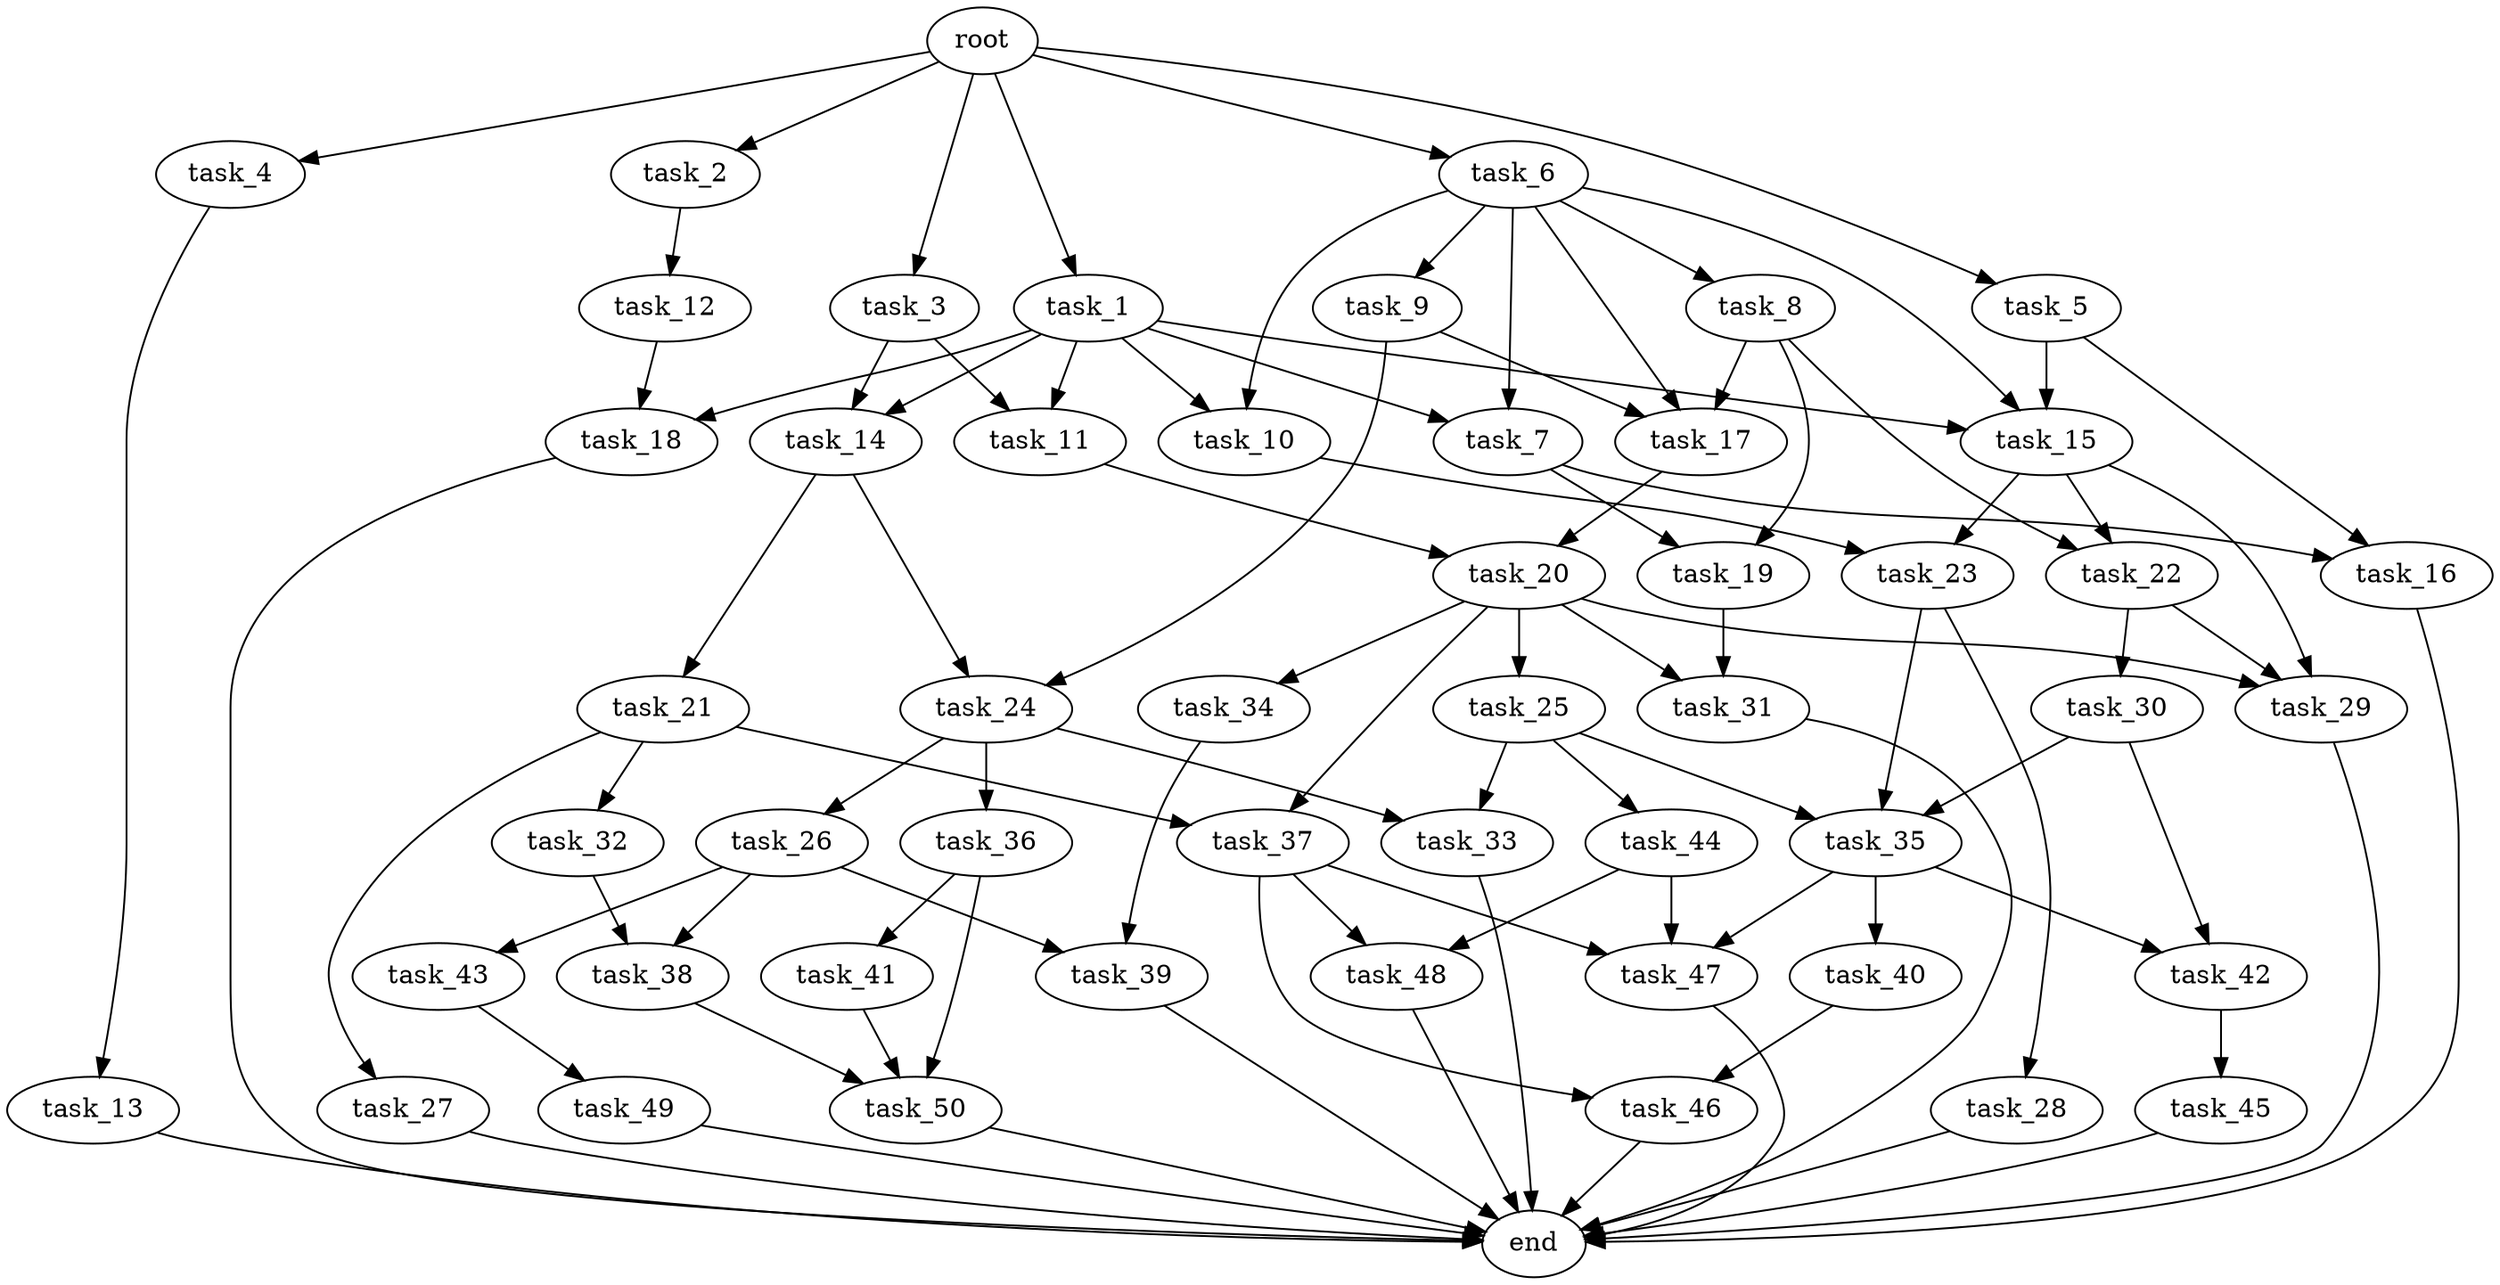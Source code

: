 digraph G {
  root [size="0.000000e+00"];
  task_1 [size="5.906635e+09"];
  task_2 [size="8.115739e+09"];
  task_3 [size="7.402284e+09"];
  task_4 [size="8.286515e+09"];
  task_5 [size="9.117310e+09"];
  task_6 [size="3.482804e+08"];
  task_7 [size="8.277130e+09"];
  task_8 [size="6.923416e+09"];
  task_9 [size="4.567879e+09"];
  task_10 [size="3.405462e+09"];
  task_11 [size="4.322552e+09"];
  task_12 [size="5.575461e+09"];
  task_13 [size="6.842886e+09"];
  task_14 [size="6.377144e+09"];
  task_15 [size="9.145611e+09"];
  task_16 [size="3.484524e+09"];
  task_17 [size="6.538959e+09"];
  task_18 [size="4.871629e+09"];
  task_19 [size="1.417454e+09"];
  task_20 [size="9.828037e+09"];
  task_21 [size="7.826622e+08"];
  task_22 [size="1.431609e+09"];
  task_23 [size="6.187009e+09"];
  task_24 [size="1.617459e+08"];
  task_25 [size="6.203360e+09"];
  task_26 [size="4.543555e+09"];
  task_27 [size="8.594088e+09"];
  task_28 [size="6.505774e+09"];
  task_29 [size="9.077103e+09"];
  task_30 [size="1.792237e+09"];
  task_31 [size="8.479872e+09"];
  task_32 [size="6.745155e+09"];
  task_33 [size="6.271380e+09"];
  task_34 [size="2.877260e+09"];
  task_35 [size="4.062958e+09"];
  task_36 [size="3.905954e+09"];
  task_37 [size="8.566675e+08"];
  task_38 [size="6.006102e+09"];
  task_39 [size="3.454620e+09"];
  task_40 [size="4.499174e+08"];
  task_41 [size="3.908070e+09"];
  task_42 [size="8.566949e+09"];
  task_43 [size="2.857625e+09"];
  task_44 [size="1.390700e+09"];
  task_45 [size="9.804120e+09"];
  task_46 [size="4.009141e+09"];
  task_47 [size="4.694663e+09"];
  task_48 [size="2.935638e+09"];
  task_49 [size="7.122286e+09"];
  task_50 [size="8.901480e+09"];
  end [size="0.000000e+00"];

  root -> task_1 [size="1.000000e-12"];
  root -> task_2 [size="1.000000e-12"];
  root -> task_3 [size="1.000000e-12"];
  root -> task_4 [size="1.000000e-12"];
  root -> task_5 [size="1.000000e-12"];
  root -> task_6 [size="1.000000e-12"];
  task_1 -> task_7 [size="4.138565e+08"];
  task_1 -> task_10 [size="1.702731e+08"];
  task_1 -> task_11 [size="2.161276e+08"];
  task_1 -> task_14 [size="3.188572e+08"];
  task_1 -> task_15 [size="3.048537e+08"];
  task_1 -> task_18 [size="2.435814e+08"];
  task_2 -> task_12 [size="5.575461e+08"];
  task_3 -> task_11 [size="2.161276e+08"];
  task_3 -> task_14 [size="3.188572e+08"];
  task_4 -> task_13 [size="6.842886e+08"];
  task_5 -> task_15 [size="3.048537e+08"];
  task_5 -> task_16 [size="1.742262e+08"];
  task_6 -> task_7 [size="4.138565e+08"];
  task_6 -> task_8 [size="6.923416e+08"];
  task_6 -> task_9 [size="4.567879e+08"];
  task_6 -> task_10 [size="1.702731e+08"];
  task_6 -> task_15 [size="3.048537e+08"];
  task_6 -> task_17 [size="2.179653e+08"];
  task_7 -> task_16 [size="1.742262e+08"];
  task_7 -> task_19 [size="7.087271e+07"];
  task_8 -> task_17 [size="2.179653e+08"];
  task_8 -> task_19 [size="7.087271e+07"];
  task_8 -> task_22 [size="7.158043e+07"];
  task_9 -> task_17 [size="2.179653e+08"];
  task_9 -> task_24 [size="8.087297e+06"];
  task_10 -> task_23 [size="3.093504e+08"];
  task_11 -> task_20 [size="4.914019e+08"];
  task_12 -> task_18 [size="2.435814e+08"];
  task_13 -> end [size="1.000000e-12"];
  task_14 -> task_21 [size="7.826622e+07"];
  task_14 -> task_24 [size="8.087297e+06"];
  task_15 -> task_22 [size="7.158043e+07"];
  task_15 -> task_23 [size="3.093504e+08"];
  task_15 -> task_29 [size="3.025701e+08"];
  task_16 -> end [size="1.000000e-12"];
  task_17 -> task_20 [size="4.914019e+08"];
  task_18 -> end [size="1.000000e-12"];
  task_19 -> task_31 [size="4.239936e+08"];
  task_20 -> task_25 [size="6.203360e+08"];
  task_20 -> task_29 [size="3.025701e+08"];
  task_20 -> task_31 [size="4.239936e+08"];
  task_20 -> task_34 [size="2.877260e+08"];
  task_20 -> task_37 [size="4.283337e+07"];
  task_21 -> task_27 [size="8.594088e+08"];
  task_21 -> task_32 [size="6.745155e+08"];
  task_21 -> task_37 [size="4.283337e+07"];
  task_22 -> task_29 [size="3.025701e+08"];
  task_22 -> task_30 [size="1.792237e+08"];
  task_23 -> task_28 [size="6.505774e+08"];
  task_23 -> task_35 [size="1.354319e+08"];
  task_24 -> task_26 [size="4.543555e+08"];
  task_24 -> task_33 [size="3.135690e+08"];
  task_24 -> task_36 [size="3.905954e+08"];
  task_25 -> task_33 [size="3.135690e+08"];
  task_25 -> task_35 [size="1.354319e+08"];
  task_25 -> task_44 [size="1.390700e+08"];
  task_26 -> task_38 [size="3.003051e+08"];
  task_26 -> task_39 [size="1.727310e+08"];
  task_26 -> task_43 [size="2.857625e+08"];
  task_27 -> end [size="1.000000e-12"];
  task_28 -> end [size="1.000000e-12"];
  task_29 -> end [size="1.000000e-12"];
  task_30 -> task_35 [size="1.354319e+08"];
  task_30 -> task_42 [size="4.283475e+08"];
  task_31 -> end [size="1.000000e-12"];
  task_32 -> task_38 [size="3.003051e+08"];
  task_33 -> end [size="1.000000e-12"];
  task_34 -> task_39 [size="1.727310e+08"];
  task_35 -> task_40 [size="4.499174e+07"];
  task_35 -> task_42 [size="4.283475e+08"];
  task_35 -> task_47 [size="1.564888e+08"];
  task_36 -> task_41 [size="3.908070e+08"];
  task_36 -> task_50 [size="2.967160e+08"];
  task_37 -> task_46 [size="2.004571e+08"];
  task_37 -> task_47 [size="1.564888e+08"];
  task_37 -> task_48 [size="1.467819e+08"];
  task_38 -> task_50 [size="2.967160e+08"];
  task_39 -> end [size="1.000000e-12"];
  task_40 -> task_46 [size="2.004571e+08"];
  task_41 -> task_50 [size="2.967160e+08"];
  task_42 -> task_45 [size="9.804120e+08"];
  task_43 -> task_49 [size="7.122286e+08"];
  task_44 -> task_47 [size="1.564888e+08"];
  task_44 -> task_48 [size="1.467819e+08"];
  task_45 -> end [size="1.000000e-12"];
  task_46 -> end [size="1.000000e-12"];
  task_47 -> end [size="1.000000e-12"];
  task_48 -> end [size="1.000000e-12"];
  task_49 -> end [size="1.000000e-12"];
  task_50 -> end [size="1.000000e-12"];
}
